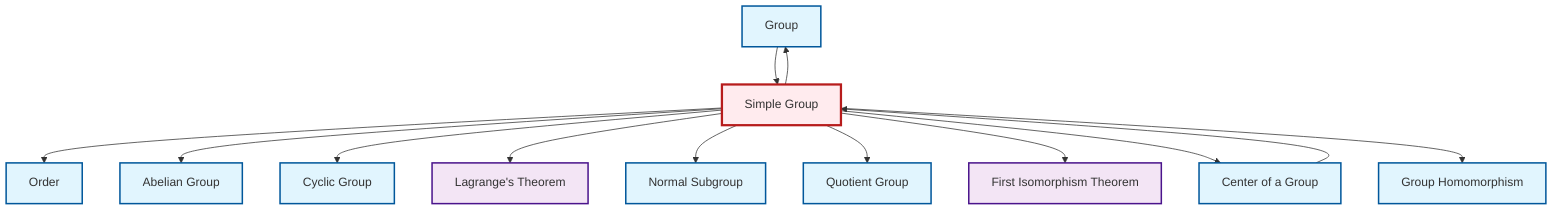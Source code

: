 graph TD
    classDef definition fill:#e1f5fe,stroke:#01579b,stroke-width:2px
    classDef theorem fill:#f3e5f5,stroke:#4a148c,stroke-width:2px
    classDef axiom fill:#fff3e0,stroke:#e65100,stroke-width:2px
    classDef example fill:#e8f5e9,stroke:#1b5e20,stroke-width:2px
    classDef current fill:#ffebee,stroke:#b71c1c,stroke-width:3px
    def-cyclic-group["Cyclic Group"]:::definition
    thm-lagrange["Lagrange's Theorem"]:::theorem
    thm-first-isomorphism["First Isomorphism Theorem"]:::theorem
    def-homomorphism["Group Homomorphism"]:::definition
    def-abelian-group["Abelian Group"]:::definition
    def-group["Group"]:::definition
    def-center-of-group["Center of a Group"]:::definition
    def-simple-group["Simple Group"]:::definition
    def-quotient-group["Quotient Group"]:::definition
    def-order["Order"]:::definition
    def-normal-subgroup["Normal Subgroup"]:::definition
    def-simple-group --> def-order
    def-simple-group --> def-abelian-group
    def-simple-group --> def-cyclic-group
    def-simple-group --> thm-lagrange
    def-center-of-group --> def-simple-group
    def-simple-group --> def-normal-subgroup
    def-simple-group --> def-quotient-group
    def-group --> def-simple-group
    def-simple-group --> thm-first-isomorphism
    def-simple-group --> def-center-of-group
    def-simple-group --> def-group
    def-simple-group --> def-homomorphism
    class def-simple-group current